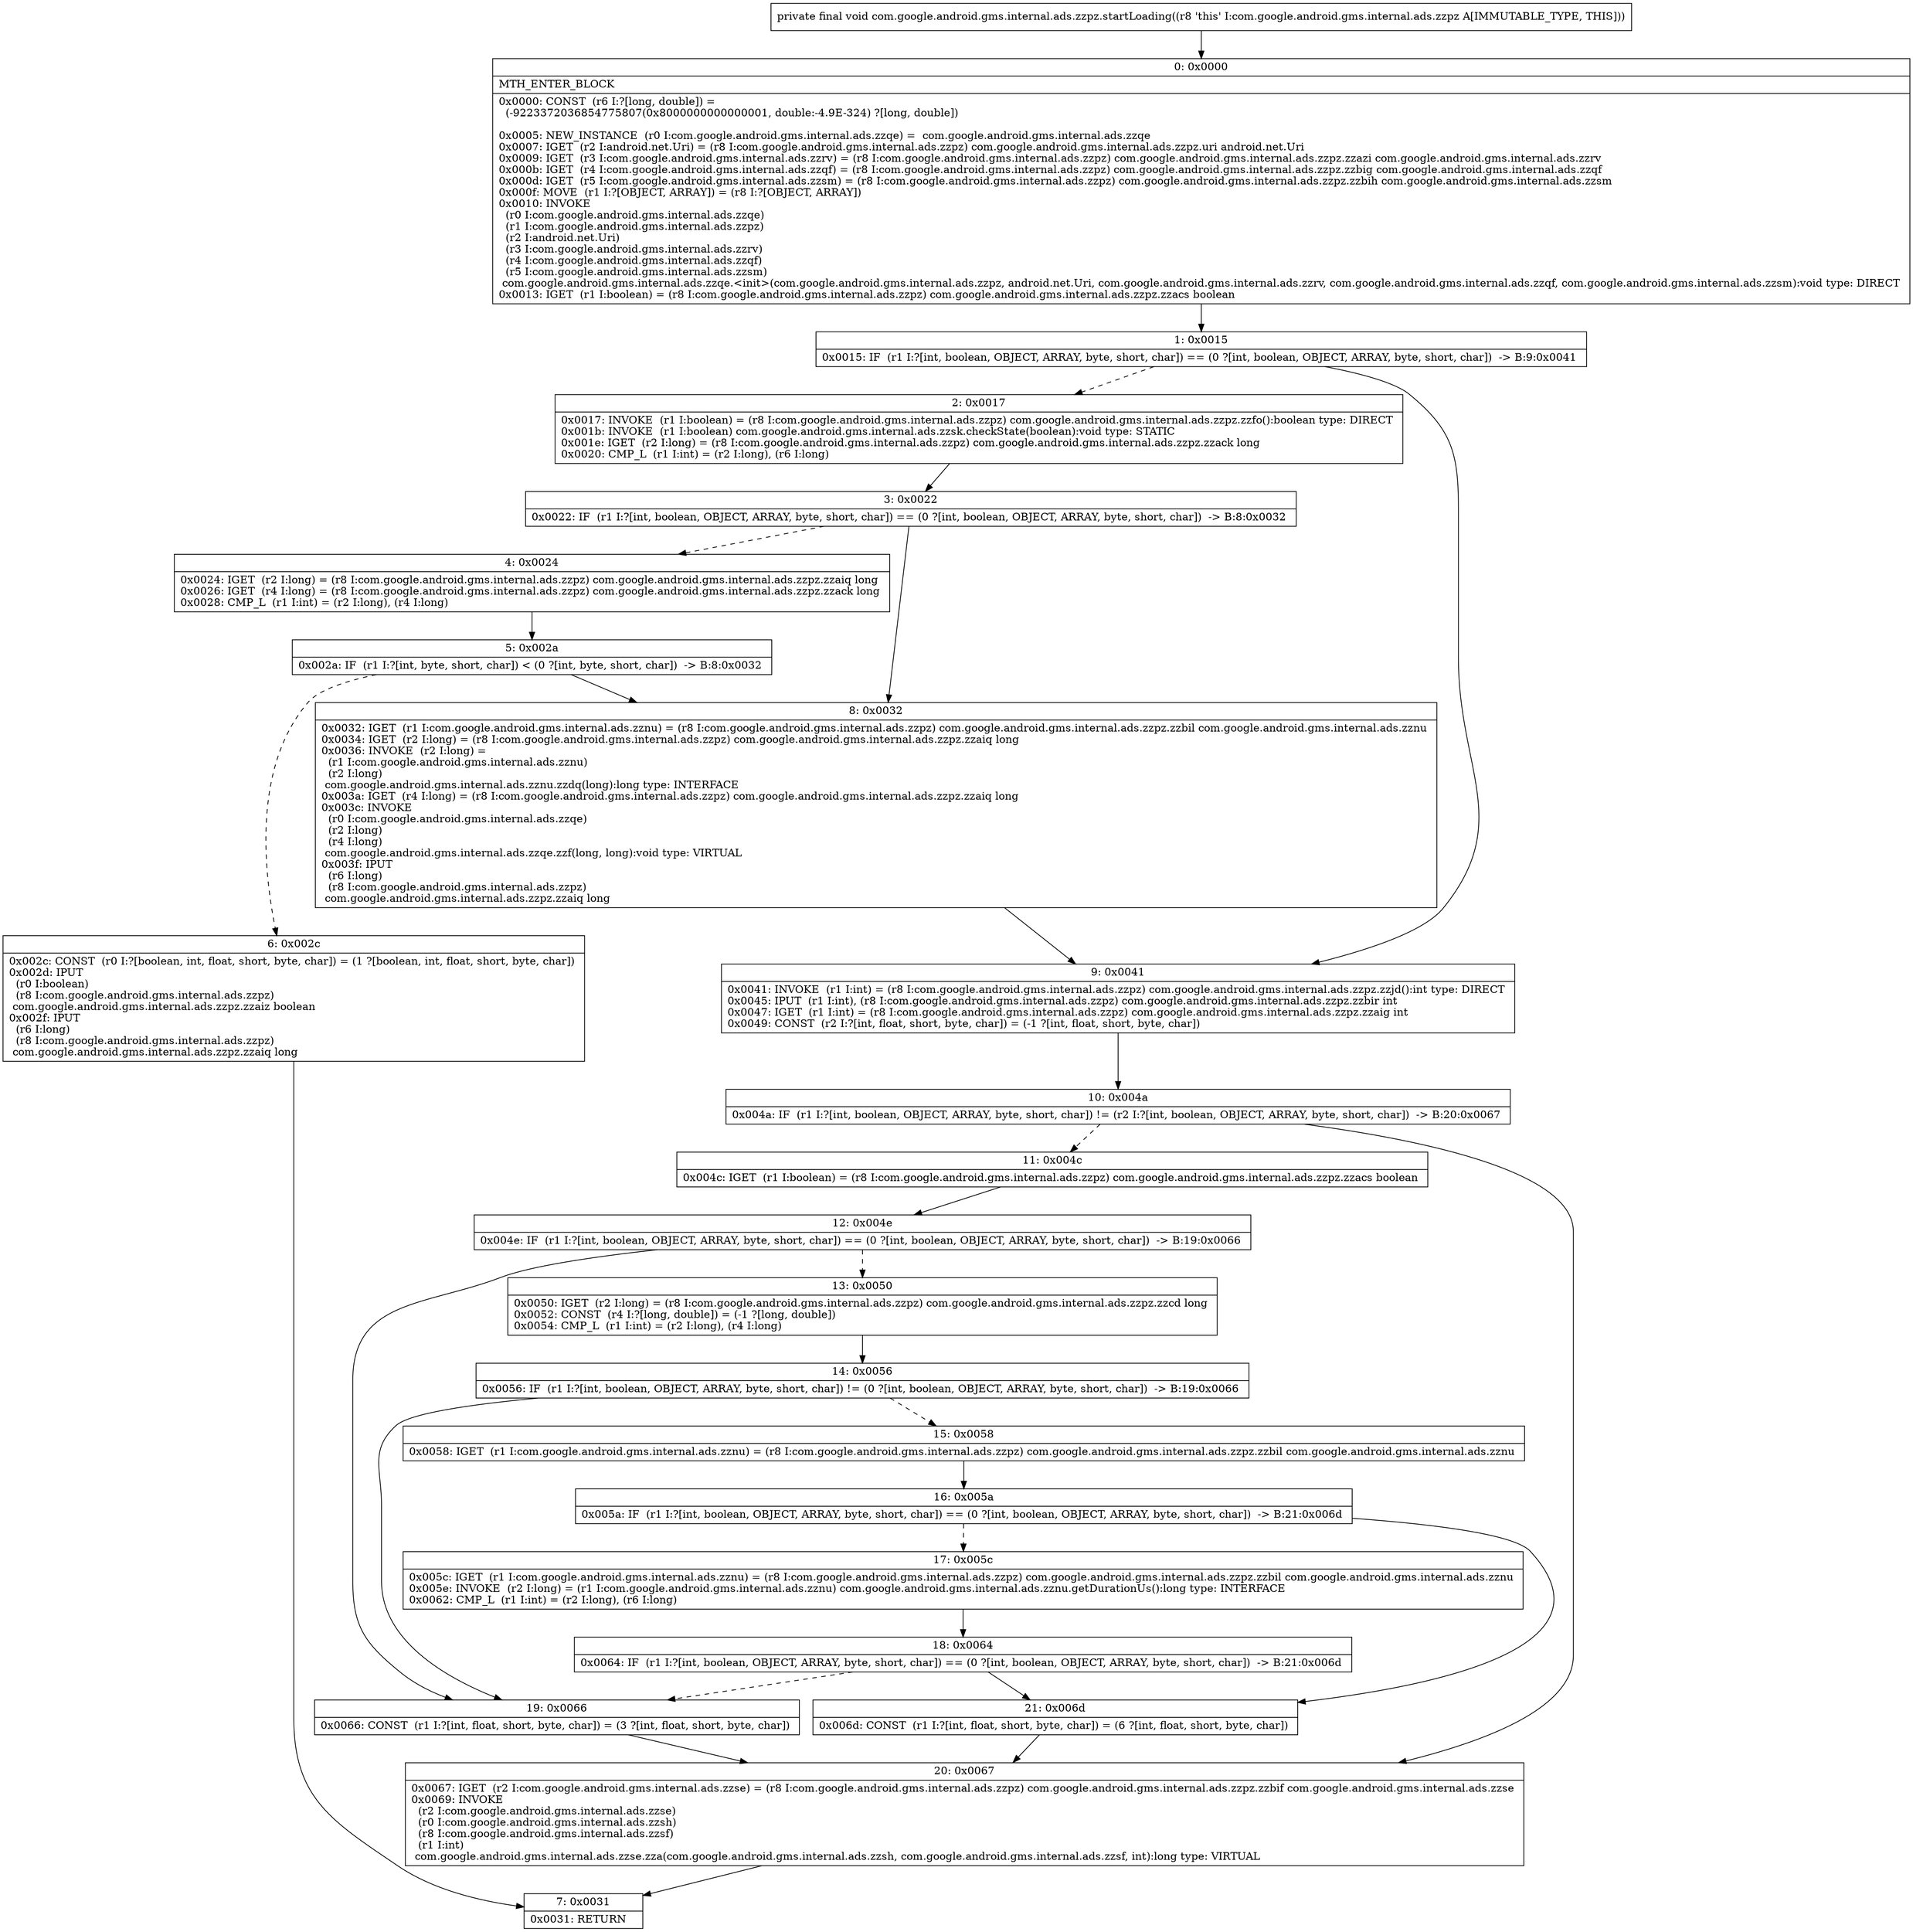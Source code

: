 digraph "CFG forcom.google.android.gms.internal.ads.zzpz.startLoading()V" {
Node_0 [shape=record,label="{0\:\ 0x0000|MTH_ENTER_BLOCK\l|0x0000: CONST  (r6 I:?[long, double]) = \l  (\-9223372036854775807(0x8000000000000001, double:\-4.9E\-324) ?[long, double])\l \l0x0005: NEW_INSTANCE  (r0 I:com.google.android.gms.internal.ads.zzqe) =  com.google.android.gms.internal.ads.zzqe \l0x0007: IGET  (r2 I:android.net.Uri) = (r8 I:com.google.android.gms.internal.ads.zzpz) com.google.android.gms.internal.ads.zzpz.uri android.net.Uri \l0x0009: IGET  (r3 I:com.google.android.gms.internal.ads.zzrv) = (r8 I:com.google.android.gms.internal.ads.zzpz) com.google.android.gms.internal.ads.zzpz.zzazi com.google.android.gms.internal.ads.zzrv \l0x000b: IGET  (r4 I:com.google.android.gms.internal.ads.zzqf) = (r8 I:com.google.android.gms.internal.ads.zzpz) com.google.android.gms.internal.ads.zzpz.zzbig com.google.android.gms.internal.ads.zzqf \l0x000d: IGET  (r5 I:com.google.android.gms.internal.ads.zzsm) = (r8 I:com.google.android.gms.internal.ads.zzpz) com.google.android.gms.internal.ads.zzpz.zzbih com.google.android.gms.internal.ads.zzsm \l0x000f: MOVE  (r1 I:?[OBJECT, ARRAY]) = (r8 I:?[OBJECT, ARRAY]) \l0x0010: INVOKE  \l  (r0 I:com.google.android.gms.internal.ads.zzqe)\l  (r1 I:com.google.android.gms.internal.ads.zzpz)\l  (r2 I:android.net.Uri)\l  (r3 I:com.google.android.gms.internal.ads.zzrv)\l  (r4 I:com.google.android.gms.internal.ads.zzqf)\l  (r5 I:com.google.android.gms.internal.ads.zzsm)\l com.google.android.gms.internal.ads.zzqe.\<init\>(com.google.android.gms.internal.ads.zzpz, android.net.Uri, com.google.android.gms.internal.ads.zzrv, com.google.android.gms.internal.ads.zzqf, com.google.android.gms.internal.ads.zzsm):void type: DIRECT \l0x0013: IGET  (r1 I:boolean) = (r8 I:com.google.android.gms.internal.ads.zzpz) com.google.android.gms.internal.ads.zzpz.zzacs boolean \l}"];
Node_1 [shape=record,label="{1\:\ 0x0015|0x0015: IF  (r1 I:?[int, boolean, OBJECT, ARRAY, byte, short, char]) == (0 ?[int, boolean, OBJECT, ARRAY, byte, short, char])  \-\> B:9:0x0041 \l}"];
Node_2 [shape=record,label="{2\:\ 0x0017|0x0017: INVOKE  (r1 I:boolean) = (r8 I:com.google.android.gms.internal.ads.zzpz) com.google.android.gms.internal.ads.zzpz.zzfo():boolean type: DIRECT \l0x001b: INVOKE  (r1 I:boolean) com.google.android.gms.internal.ads.zzsk.checkState(boolean):void type: STATIC \l0x001e: IGET  (r2 I:long) = (r8 I:com.google.android.gms.internal.ads.zzpz) com.google.android.gms.internal.ads.zzpz.zzack long \l0x0020: CMP_L  (r1 I:int) = (r2 I:long), (r6 I:long) \l}"];
Node_3 [shape=record,label="{3\:\ 0x0022|0x0022: IF  (r1 I:?[int, boolean, OBJECT, ARRAY, byte, short, char]) == (0 ?[int, boolean, OBJECT, ARRAY, byte, short, char])  \-\> B:8:0x0032 \l}"];
Node_4 [shape=record,label="{4\:\ 0x0024|0x0024: IGET  (r2 I:long) = (r8 I:com.google.android.gms.internal.ads.zzpz) com.google.android.gms.internal.ads.zzpz.zzaiq long \l0x0026: IGET  (r4 I:long) = (r8 I:com.google.android.gms.internal.ads.zzpz) com.google.android.gms.internal.ads.zzpz.zzack long \l0x0028: CMP_L  (r1 I:int) = (r2 I:long), (r4 I:long) \l}"];
Node_5 [shape=record,label="{5\:\ 0x002a|0x002a: IF  (r1 I:?[int, byte, short, char]) \< (0 ?[int, byte, short, char])  \-\> B:8:0x0032 \l}"];
Node_6 [shape=record,label="{6\:\ 0x002c|0x002c: CONST  (r0 I:?[boolean, int, float, short, byte, char]) = (1 ?[boolean, int, float, short, byte, char]) \l0x002d: IPUT  \l  (r0 I:boolean)\l  (r8 I:com.google.android.gms.internal.ads.zzpz)\l com.google.android.gms.internal.ads.zzpz.zzaiz boolean \l0x002f: IPUT  \l  (r6 I:long)\l  (r8 I:com.google.android.gms.internal.ads.zzpz)\l com.google.android.gms.internal.ads.zzpz.zzaiq long \l}"];
Node_7 [shape=record,label="{7\:\ 0x0031|0x0031: RETURN   \l}"];
Node_8 [shape=record,label="{8\:\ 0x0032|0x0032: IGET  (r1 I:com.google.android.gms.internal.ads.zznu) = (r8 I:com.google.android.gms.internal.ads.zzpz) com.google.android.gms.internal.ads.zzpz.zzbil com.google.android.gms.internal.ads.zznu \l0x0034: IGET  (r2 I:long) = (r8 I:com.google.android.gms.internal.ads.zzpz) com.google.android.gms.internal.ads.zzpz.zzaiq long \l0x0036: INVOKE  (r2 I:long) = \l  (r1 I:com.google.android.gms.internal.ads.zznu)\l  (r2 I:long)\l com.google.android.gms.internal.ads.zznu.zzdq(long):long type: INTERFACE \l0x003a: IGET  (r4 I:long) = (r8 I:com.google.android.gms.internal.ads.zzpz) com.google.android.gms.internal.ads.zzpz.zzaiq long \l0x003c: INVOKE  \l  (r0 I:com.google.android.gms.internal.ads.zzqe)\l  (r2 I:long)\l  (r4 I:long)\l com.google.android.gms.internal.ads.zzqe.zzf(long, long):void type: VIRTUAL \l0x003f: IPUT  \l  (r6 I:long)\l  (r8 I:com.google.android.gms.internal.ads.zzpz)\l com.google.android.gms.internal.ads.zzpz.zzaiq long \l}"];
Node_9 [shape=record,label="{9\:\ 0x0041|0x0041: INVOKE  (r1 I:int) = (r8 I:com.google.android.gms.internal.ads.zzpz) com.google.android.gms.internal.ads.zzpz.zzjd():int type: DIRECT \l0x0045: IPUT  (r1 I:int), (r8 I:com.google.android.gms.internal.ads.zzpz) com.google.android.gms.internal.ads.zzpz.zzbir int \l0x0047: IGET  (r1 I:int) = (r8 I:com.google.android.gms.internal.ads.zzpz) com.google.android.gms.internal.ads.zzpz.zzaig int \l0x0049: CONST  (r2 I:?[int, float, short, byte, char]) = (\-1 ?[int, float, short, byte, char]) \l}"];
Node_10 [shape=record,label="{10\:\ 0x004a|0x004a: IF  (r1 I:?[int, boolean, OBJECT, ARRAY, byte, short, char]) != (r2 I:?[int, boolean, OBJECT, ARRAY, byte, short, char])  \-\> B:20:0x0067 \l}"];
Node_11 [shape=record,label="{11\:\ 0x004c|0x004c: IGET  (r1 I:boolean) = (r8 I:com.google.android.gms.internal.ads.zzpz) com.google.android.gms.internal.ads.zzpz.zzacs boolean \l}"];
Node_12 [shape=record,label="{12\:\ 0x004e|0x004e: IF  (r1 I:?[int, boolean, OBJECT, ARRAY, byte, short, char]) == (0 ?[int, boolean, OBJECT, ARRAY, byte, short, char])  \-\> B:19:0x0066 \l}"];
Node_13 [shape=record,label="{13\:\ 0x0050|0x0050: IGET  (r2 I:long) = (r8 I:com.google.android.gms.internal.ads.zzpz) com.google.android.gms.internal.ads.zzpz.zzcd long \l0x0052: CONST  (r4 I:?[long, double]) = (\-1 ?[long, double]) \l0x0054: CMP_L  (r1 I:int) = (r2 I:long), (r4 I:long) \l}"];
Node_14 [shape=record,label="{14\:\ 0x0056|0x0056: IF  (r1 I:?[int, boolean, OBJECT, ARRAY, byte, short, char]) != (0 ?[int, boolean, OBJECT, ARRAY, byte, short, char])  \-\> B:19:0x0066 \l}"];
Node_15 [shape=record,label="{15\:\ 0x0058|0x0058: IGET  (r1 I:com.google.android.gms.internal.ads.zznu) = (r8 I:com.google.android.gms.internal.ads.zzpz) com.google.android.gms.internal.ads.zzpz.zzbil com.google.android.gms.internal.ads.zznu \l}"];
Node_16 [shape=record,label="{16\:\ 0x005a|0x005a: IF  (r1 I:?[int, boolean, OBJECT, ARRAY, byte, short, char]) == (0 ?[int, boolean, OBJECT, ARRAY, byte, short, char])  \-\> B:21:0x006d \l}"];
Node_17 [shape=record,label="{17\:\ 0x005c|0x005c: IGET  (r1 I:com.google.android.gms.internal.ads.zznu) = (r8 I:com.google.android.gms.internal.ads.zzpz) com.google.android.gms.internal.ads.zzpz.zzbil com.google.android.gms.internal.ads.zznu \l0x005e: INVOKE  (r2 I:long) = (r1 I:com.google.android.gms.internal.ads.zznu) com.google.android.gms.internal.ads.zznu.getDurationUs():long type: INTERFACE \l0x0062: CMP_L  (r1 I:int) = (r2 I:long), (r6 I:long) \l}"];
Node_18 [shape=record,label="{18\:\ 0x0064|0x0064: IF  (r1 I:?[int, boolean, OBJECT, ARRAY, byte, short, char]) == (0 ?[int, boolean, OBJECT, ARRAY, byte, short, char])  \-\> B:21:0x006d \l}"];
Node_19 [shape=record,label="{19\:\ 0x0066|0x0066: CONST  (r1 I:?[int, float, short, byte, char]) = (3 ?[int, float, short, byte, char]) \l}"];
Node_20 [shape=record,label="{20\:\ 0x0067|0x0067: IGET  (r2 I:com.google.android.gms.internal.ads.zzse) = (r8 I:com.google.android.gms.internal.ads.zzpz) com.google.android.gms.internal.ads.zzpz.zzbif com.google.android.gms.internal.ads.zzse \l0x0069: INVOKE  \l  (r2 I:com.google.android.gms.internal.ads.zzse)\l  (r0 I:com.google.android.gms.internal.ads.zzsh)\l  (r8 I:com.google.android.gms.internal.ads.zzsf)\l  (r1 I:int)\l com.google.android.gms.internal.ads.zzse.zza(com.google.android.gms.internal.ads.zzsh, com.google.android.gms.internal.ads.zzsf, int):long type: VIRTUAL \l}"];
Node_21 [shape=record,label="{21\:\ 0x006d|0x006d: CONST  (r1 I:?[int, float, short, byte, char]) = (6 ?[int, float, short, byte, char]) \l}"];
MethodNode[shape=record,label="{private final void com.google.android.gms.internal.ads.zzpz.startLoading((r8 'this' I:com.google.android.gms.internal.ads.zzpz A[IMMUTABLE_TYPE, THIS])) }"];
MethodNode -> Node_0;
Node_0 -> Node_1;
Node_1 -> Node_2[style=dashed];
Node_1 -> Node_9;
Node_2 -> Node_3;
Node_3 -> Node_4[style=dashed];
Node_3 -> Node_8;
Node_4 -> Node_5;
Node_5 -> Node_6[style=dashed];
Node_5 -> Node_8;
Node_6 -> Node_7;
Node_8 -> Node_9;
Node_9 -> Node_10;
Node_10 -> Node_11[style=dashed];
Node_10 -> Node_20;
Node_11 -> Node_12;
Node_12 -> Node_13[style=dashed];
Node_12 -> Node_19;
Node_13 -> Node_14;
Node_14 -> Node_15[style=dashed];
Node_14 -> Node_19;
Node_15 -> Node_16;
Node_16 -> Node_17[style=dashed];
Node_16 -> Node_21;
Node_17 -> Node_18;
Node_18 -> Node_19[style=dashed];
Node_18 -> Node_21;
Node_19 -> Node_20;
Node_20 -> Node_7;
Node_21 -> Node_20;
}

